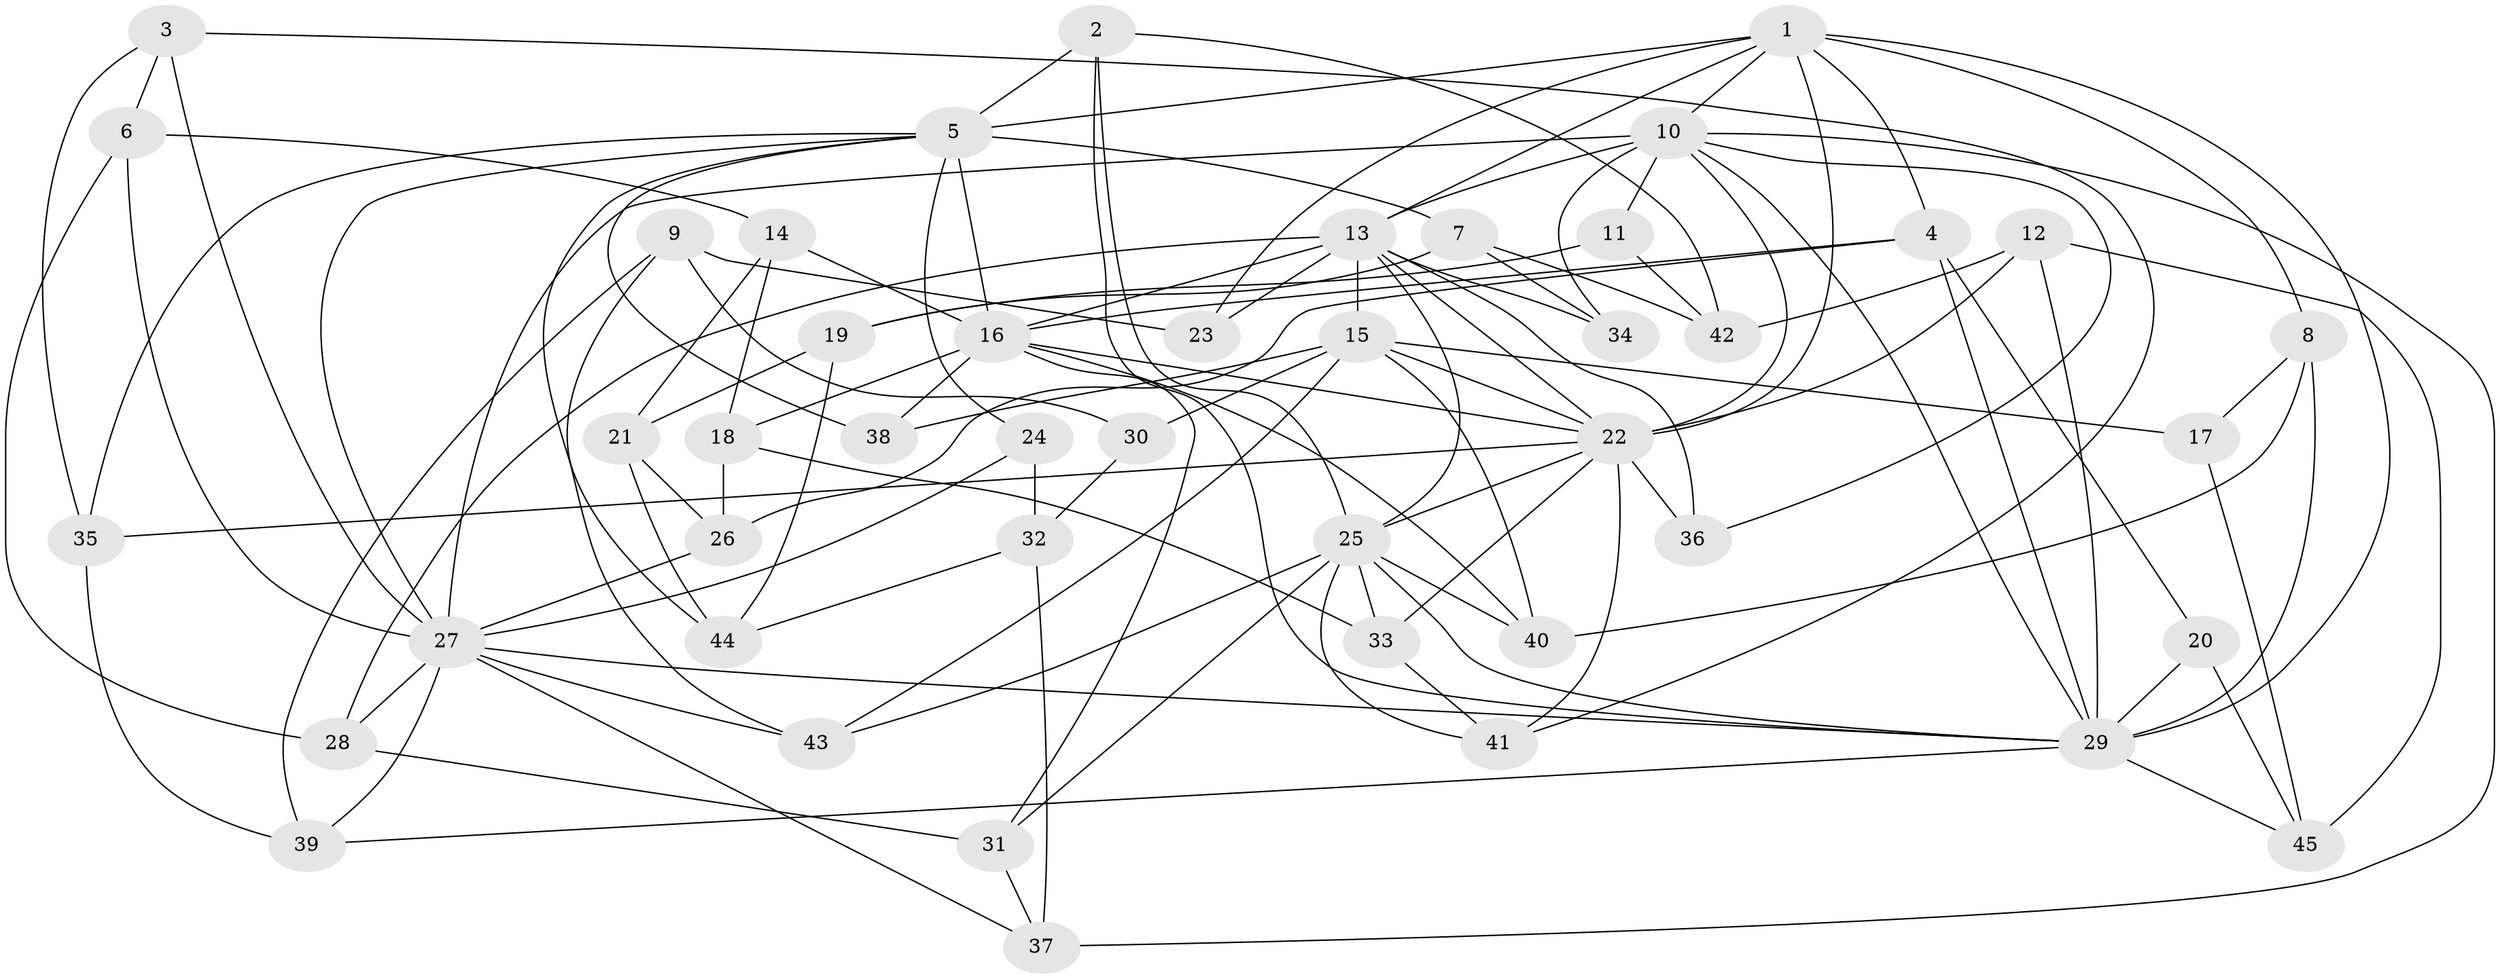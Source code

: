// original degree distribution, {4: 1.0}
// Generated by graph-tools (version 1.1) at 2025/38/03/09/25 02:38:19]
// undirected, 45 vertices, 113 edges
graph export_dot {
graph [start="1"]
  node [color=gray90,style=filled];
  1;
  2;
  3;
  4;
  5;
  6;
  7;
  8;
  9;
  10;
  11;
  12;
  13;
  14;
  15;
  16;
  17;
  18;
  19;
  20;
  21;
  22;
  23;
  24;
  25;
  26;
  27;
  28;
  29;
  30;
  31;
  32;
  33;
  34;
  35;
  36;
  37;
  38;
  39;
  40;
  41;
  42;
  43;
  44;
  45;
  1 -- 4 [weight=3.0];
  1 -- 5 [weight=1.0];
  1 -- 8 [weight=1.0];
  1 -- 10 [weight=2.0];
  1 -- 13 [weight=1.0];
  1 -- 22 [weight=1.0];
  1 -- 23 [weight=2.0];
  1 -- 29 [weight=1.0];
  2 -- 5 [weight=1.0];
  2 -- 25 [weight=1.0];
  2 -- 29 [weight=1.0];
  2 -- 42 [weight=1.0];
  3 -- 6 [weight=1.0];
  3 -- 27 [weight=1.0];
  3 -- 35 [weight=1.0];
  3 -- 41 [weight=1.0];
  4 -- 16 [weight=2.0];
  4 -- 20 [weight=1.0];
  4 -- 26 [weight=1.0];
  4 -- 29 [weight=1.0];
  5 -- 7 [weight=1.0];
  5 -- 16 [weight=2.0];
  5 -- 24 [weight=1.0];
  5 -- 27 [weight=1.0];
  5 -- 35 [weight=1.0];
  5 -- 38 [weight=1.0];
  5 -- 44 [weight=1.0];
  6 -- 14 [weight=1.0];
  6 -- 27 [weight=1.0];
  6 -- 28 [weight=1.0];
  7 -- 19 [weight=1.0];
  7 -- 34 [weight=1.0];
  7 -- 42 [weight=1.0];
  8 -- 17 [weight=1.0];
  8 -- 29 [weight=1.0];
  8 -- 40 [weight=1.0];
  9 -- 23 [weight=1.0];
  9 -- 30 [weight=1.0];
  9 -- 39 [weight=1.0];
  9 -- 43 [weight=1.0];
  10 -- 11 [weight=2.0];
  10 -- 13 [weight=1.0];
  10 -- 22 [weight=1.0];
  10 -- 27 [weight=1.0];
  10 -- 29 [weight=1.0];
  10 -- 34 [weight=2.0];
  10 -- 36 [weight=1.0];
  10 -- 37 [weight=1.0];
  11 -- 19 [weight=1.0];
  11 -- 42 [weight=1.0];
  12 -- 22 [weight=1.0];
  12 -- 29 [weight=1.0];
  12 -- 42 [weight=1.0];
  12 -- 45 [weight=1.0];
  13 -- 15 [weight=1.0];
  13 -- 16 [weight=2.0];
  13 -- 22 [weight=1.0];
  13 -- 23 [weight=1.0];
  13 -- 25 [weight=1.0];
  13 -- 28 [weight=1.0];
  13 -- 34 [weight=1.0];
  13 -- 36 [weight=2.0];
  14 -- 16 [weight=1.0];
  14 -- 18 [weight=1.0];
  14 -- 21 [weight=1.0];
  15 -- 17 [weight=2.0];
  15 -- 22 [weight=1.0];
  15 -- 30 [weight=2.0];
  15 -- 38 [weight=2.0];
  15 -- 40 [weight=1.0];
  15 -- 43 [weight=1.0];
  16 -- 18 [weight=1.0];
  16 -- 22 [weight=1.0];
  16 -- 31 [weight=1.0];
  16 -- 38 [weight=1.0];
  16 -- 40 [weight=1.0];
  17 -- 45 [weight=1.0];
  18 -- 26 [weight=1.0];
  18 -- 33 [weight=1.0];
  19 -- 21 [weight=1.0];
  19 -- 44 [weight=1.0];
  20 -- 29 [weight=2.0];
  20 -- 45 [weight=1.0];
  21 -- 26 [weight=1.0];
  21 -- 44 [weight=1.0];
  22 -- 25 [weight=2.0];
  22 -- 33 [weight=1.0];
  22 -- 35 [weight=1.0];
  22 -- 36 [weight=1.0];
  22 -- 41 [weight=1.0];
  24 -- 27 [weight=2.0];
  24 -- 32 [weight=1.0];
  25 -- 29 [weight=1.0];
  25 -- 31 [weight=1.0];
  25 -- 33 [weight=1.0];
  25 -- 40 [weight=1.0];
  25 -- 41 [weight=1.0];
  25 -- 43 [weight=1.0];
  26 -- 27 [weight=1.0];
  27 -- 28 [weight=1.0];
  27 -- 29 [weight=1.0];
  27 -- 37 [weight=1.0];
  27 -- 39 [weight=1.0];
  27 -- 43 [weight=1.0];
  28 -- 31 [weight=1.0];
  29 -- 39 [weight=1.0];
  29 -- 45 [weight=1.0];
  30 -- 32 [weight=1.0];
  31 -- 37 [weight=1.0];
  32 -- 37 [weight=1.0];
  32 -- 44 [weight=1.0];
  33 -- 41 [weight=1.0];
  35 -- 39 [weight=1.0];
}
